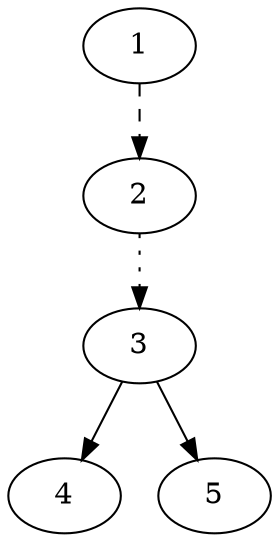 /*******************************************************************************
 * Copyright (c) 2009 Fabian Steeg. All rights reserved. This program and the
 * accompanying materials are made available under the terms of the Eclipse
 * Public License v1.0 which accompanies this distribution, and is available at
 * http://www.eclipse.org/legal/epl-v10.html
 * <p/>
 * Contributors: Fabian Steeg - initial API and implementation; see bug 277380
 *******************************************************************************/
/* Test input. */
digraph StyledGraph{
	1; 2; 3; 4; 5
	/* Edges can have drawing styles: */
	1->2[style=dashed]
	2->3[style=dotted]
	/* Zest supports dashdot style, so we map to 
	   that (this is not supported by Graphviz, 
	   which renders the line solid). */
	3->4[style="dashdot"]
	3->5[style="dashdotdot"]
}